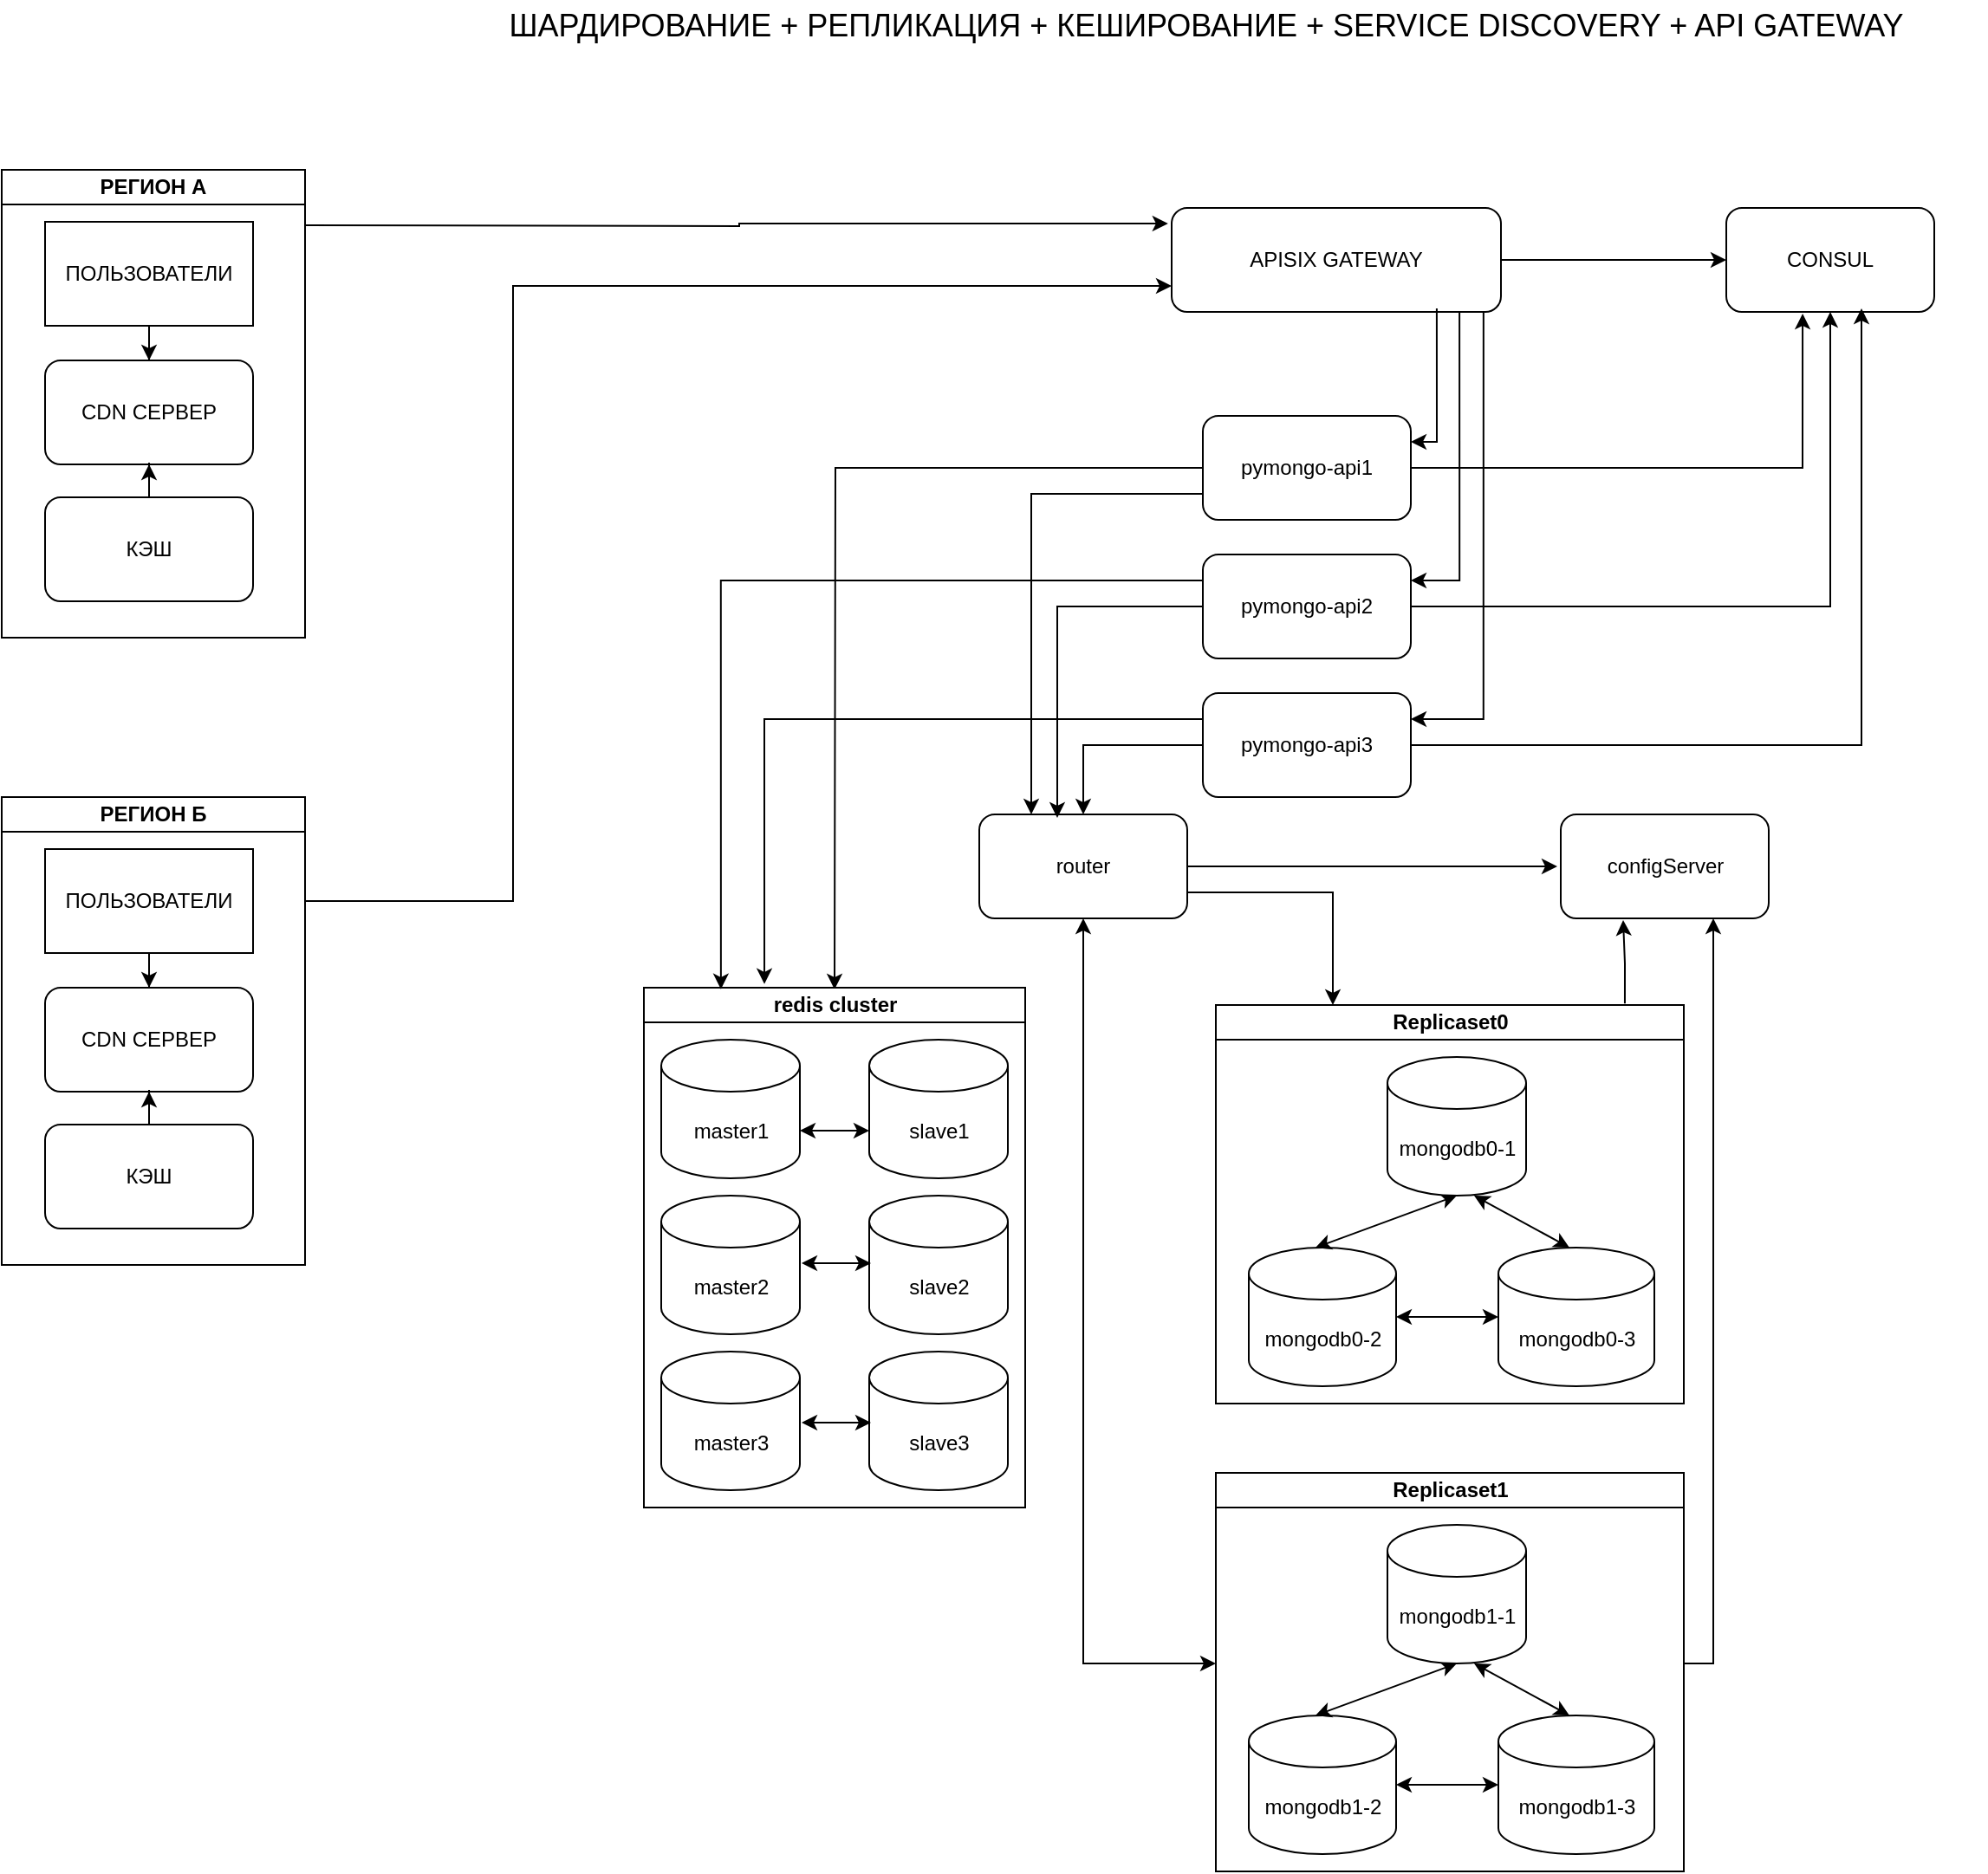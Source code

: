 <mxfile version="24.7.7">
  <diagram name="Page-1" id="-H_mtQnk-PTXWXPvYvuk">
    <mxGraphModel dx="1674" dy="759" grid="1" gridSize="10" guides="1" tooltips="1" connect="1" arrows="1" fold="1" page="1" pageScale="1" pageWidth="1169" pageHeight="827" math="0" shadow="0">
      <root>
        <mxCell id="0" />
        <mxCell id="1" parent="0" />
        <mxCell id="evDaVQiNcyYSsjcUy_6b-30" style="edgeStyle=orthogonalEdgeStyle;rounded=0;orthogonalLoop=1;jettySize=auto;html=1;entryX=0.5;entryY=0;entryDx=0;entryDy=0;" parent="1" source="zA23MoTUsTF4_91t8viU-3" edge="1">
          <mxGeometry relative="1" as="geometry">
            <mxPoint x="625.5" y="621" as="targetPoint" />
          </mxGeometry>
        </mxCell>
        <mxCell id="RqZ1px6niK_4K3MZOfol-25" style="edgeStyle=orthogonalEdgeStyle;rounded=0;orthogonalLoop=1;jettySize=auto;html=1;entryX=0.25;entryY=0;entryDx=0;entryDy=0;exitX=0;exitY=0.75;exitDx=0;exitDy=0;" edge="1" parent="1" source="zA23MoTUsTF4_91t8viU-3" target="evDaVQiNcyYSsjcUy_6b-2">
          <mxGeometry relative="1" as="geometry" />
        </mxCell>
        <mxCell id="RqZ1px6niK_4K3MZOfol-29" style="edgeStyle=orthogonalEdgeStyle;rounded=0;orthogonalLoop=1;jettySize=auto;html=1;entryX=1;entryY=0.25;entryDx=0;entryDy=0;exitX=0.874;exitY=0.983;exitDx=0;exitDy=0;exitPerimeter=0;" edge="1" parent="1" source="RqZ1px6niK_4K3MZOfol-13" target="RqZ1px6niK_4K3MZOfol-15">
          <mxGeometry relative="1" as="geometry">
            <mxPoint x="970" y="380" as="targetPoint" />
            <mxPoint x="1030" y="330" as="sourcePoint" />
          </mxGeometry>
        </mxCell>
        <mxCell id="zA23MoTUsTF4_91t8viU-3" value="pymongo-api1" style="rounded=1;whiteSpace=wrap;html=1;" parent="1" vertex="1">
          <mxGeometry x="838" y="290" width="120" height="60" as="geometry" />
        </mxCell>
        <mxCell id="zA23MoTUsTF4_91t8viU-4" style="edgeStyle=orthogonalEdgeStyle;rounded=0;orthogonalLoop=1;jettySize=auto;html=1;exitX=1;exitY=0.5;exitDx=0;exitDy=0;entryX=0.367;entryY=1.017;entryDx=0;entryDy=0;entryPerimeter=0;" parent="1" source="zA23MoTUsTF4_91t8viU-3" target="RqZ1px6niK_4K3MZOfol-16" edge="1">
          <mxGeometry relative="1" as="geometry" />
        </mxCell>
        <mxCell id="evDaVQiNcyYSsjcUy_6b-6" style="edgeStyle=orthogonalEdgeStyle;rounded=0;orthogonalLoop=1;jettySize=auto;html=1;entryX=0;entryY=0.5;entryDx=0;entryDy=0;" parent="1" source="evDaVQiNcyYSsjcUy_6b-2" edge="1">
          <mxGeometry relative="1" as="geometry">
            <mxPoint x="1042.5" y="550" as="targetPoint" />
          </mxGeometry>
        </mxCell>
        <mxCell id="evDaVQiNcyYSsjcUy_6b-2" value="router" style="rounded=1;whiteSpace=wrap;html=1;" parent="1" vertex="1">
          <mxGeometry x="709" y="520" width="120" height="60" as="geometry" />
        </mxCell>
        <mxCell id="evDaVQiNcyYSsjcUy_6b-3" value="configServer" style="rounded=1;whiteSpace=wrap;html=1;" parent="1" vertex="1">
          <mxGeometry x="1044.5" y="520" width="120" height="60" as="geometry" />
        </mxCell>
        <mxCell id="evDaVQiNcyYSsjcUy_6b-8" value="" style="endArrow=classic;startArrow=classic;html=1;rounded=0;entryX=0.5;entryY=1;entryDx=0;entryDy=0;movable=1;resizable=1;rotatable=1;deletable=1;editable=1;locked=0;connectable=1;edgeStyle=elbowEdgeStyle;elbow=vertical;" parent="1" target="evDaVQiNcyYSsjcUy_6b-2" edge="1">
          <mxGeometry width="50" height="50" relative="1" as="geometry">
            <mxPoint x="845.5" y="1010" as="sourcePoint" />
            <mxPoint x="945.5" y="750" as="targetPoint" />
            <Array as="points">
              <mxPoint x="865.5" y="1010" />
            </Array>
          </mxGeometry>
        </mxCell>
        <mxCell id="evDaVQiNcyYSsjcUy_6b-10" style="edgeStyle=orthogonalEdgeStyle;rounded=0;orthogonalLoop=1;jettySize=auto;html=1;entryX=0.35;entryY=1.017;entryDx=0;entryDy=0;entryPerimeter=0;exitX=0.874;exitY=-0.004;exitDx=0;exitDy=0;exitPerimeter=0;" parent="1" source="evDaVQiNcyYSsjcUy_6b-19" edge="1">
          <mxGeometry relative="1" as="geometry">
            <mxPoint x="1080.5" y="581.02" as="targetPoint" />
          </mxGeometry>
        </mxCell>
        <mxCell id="evDaVQiNcyYSsjcUy_6b-11" style="edgeStyle=orthogonalEdgeStyle;rounded=0;orthogonalLoop=1;jettySize=auto;html=1;entryX=0.75;entryY=1;entryDx=0;entryDy=0;" parent="1" edge="1">
          <mxGeometry relative="1" as="geometry">
            <mxPoint x="1115.5" y="1010" as="sourcePoint" />
            <Array as="points">
              <mxPoint x="1132.5" y="1010" />
            </Array>
            <mxPoint x="1132.5" y="580" as="targetPoint" />
          </mxGeometry>
        </mxCell>
        <mxCell id="evDaVQiNcyYSsjcUy_6b-12" value="&lt;font style=&quot;font-size: 18px;&quot;&gt;ШАРДИРОВАНИЕ + РЕПЛИКАЦИЯ + КЕШИРОВАНИЕ + SERVICE DISCOVERY + API GATEWAY&lt;br&gt;&lt;/font&gt;" style="text;strokeColor=none;align=center;fillColor=none;html=1;verticalAlign=middle;whiteSpace=wrap;rounded=0;" parent="1" vertex="1">
          <mxGeometry x="390" y="50" width="900" height="30" as="geometry" />
        </mxCell>
        <mxCell id="evDaVQiNcyYSsjcUy_6b-13" value="mongodb0-2" style="shape=cylinder3;whiteSpace=wrap;html=1;boundedLbl=1;backgroundOutline=1;size=15;" parent="1" vertex="1">
          <mxGeometry x="864.5" y="770" width="85" height="80" as="geometry" />
        </mxCell>
        <mxCell id="evDaVQiNcyYSsjcUy_6b-14" value="mongodb0-3" style="shape=cylinder3;whiteSpace=wrap;html=1;boundedLbl=1;backgroundOutline=1;size=15;" parent="1" vertex="1">
          <mxGeometry x="1008.5" y="770" width="90" height="80" as="geometry" />
        </mxCell>
        <mxCell id="evDaVQiNcyYSsjcUy_6b-15" value="" style="endArrow=classic;startArrow=classic;html=1;rounded=0;entryX=0.5;entryY=1;entryDx=0;entryDy=0;entryPerimeter=0;exitX=0.5;exitY=0;exitDx=0;exitDy=0;exitPerimeter=0;" parent="1" target="zA23MoTUsTF4_91t8viU-2" edge="1">
          <mxGeometry width="50" height="50" relative="1" as="geometry">
            <mxPoint x="903" y="770" as="sourcePoint" />
            <mxPoint x="978.5" y="720" as="targetPoint" />
          </mxGeometry>
        </mxCell>
        <mxCell id="evDaVQiNcyYSsjcUy_6b-16" value="" style="endArrow=classic;startArrow=classic;html=1;rounded=0;exitX=0.5;exitY=0;exitDx=0;exitDy=0;exitPerimeter=0;entryX=0.625;entryY=1;entryDx=0;entryDy=0;entryPerimeter=0;" parent="1" target="zA23MoTUsTF4_91t8viU-2" edge="1">
          <mxGeometry width="50" height="50" relative="1" as="geometry">
            <mxPoint x="1049.5" y="770" as="sourcePoint" />
            <mxPoint x="978.5" y="720" as="targetPoint" />
          </mxGeometry>
        </mxCell>
        <mxCell id="evDaVQiNcyYSsjcUy_6b-17" value="" style="endArrow=classic;startArrow=classic;html=1;rounded=0;exitX=1;exitY=0.5;exitDx=0;exitDy=0;exitPerimeter=0;entryX=0;entryY=0.5;entryDx=0;entryDy=0;entryPerimeter=0;" parent="1" source="evDaVQiNcyYSsjcUy_6b-13" target="evDaVQiNcyYSsjcUy_6b-14" edge="1">
          <mxGeometry width="50" height="50" relative="1" as="geometry">
            <mxPoint x="895.5" y="770" as="sourcePoint" />
            <mxPoint x="945.5" y="720" as="targetPoint" />
          </mxGeometry>
        </mxCell>
        <mxCell id="evDaVQiNcyYSsjcUy_6b-19" value="Replicaset0" style="swimlane;whiteSpace=wrap;html=1;startSize=20;" parent="1" vertex="1">
          <mxGeometry x="845.5" y="630" width="270" height="230" as="geometry" />
        </mxCell>
        <mxCell id="zA23MoTUsTF4_91t8viU-2" value="mongodb0-1" style="shape=cylinder3;whiteSpace=wrap;html=1;boundedLbl=1;backgroundOutline=1;size=15;" parent="evDaVQiNcyYSsjcUy_6b-19" vertex="1">
          <mxGeometry x="99" y="30" width="80" height="80" as="geometry" />
        </mxCell>
        <mxCell id="evDaVQiNcyYSsjcUy_6b-21" style="edgeStyle=orthogonalEdgeStyle;rounded=0;orthogonalLoop=1;jettySize=auto;html=1;entryX=0.25;entryY=0;entryDx=0;entryDy=0;exitX=1;exitY=0.75;exitDx=0;exitDy=0;" parent="1" source="evDaVQiNcyYSsjcUy_6b-2" target="evDaVQiNcyYSsjcUy_6b-19" edge="1">
          <mxGeometry relative="1" as="geometry" />
        </mxCell>
        <mxCell id="evDaVQiNcyYSsjcUy_6b-22" value="mongodb1-2" style="shape=cylinder3;whiteSpace=wrap;html=1;boundedLbl=1;backgroundOutline=1;size=15;" parent="1" vertex="1">
          <mxGeometry x="864.5" y="1040" width="85" height="80" as="geometry" />
        </mxCell>
        <mxCell id="evDaVQiNcyYSsjcUy_6b-23" value="mongodb1-3" style="shape=cylinder3;whiteSpace=wrap;html=1;boundedLbl=1;backgroundOutline=1;size=15;" parent="1" vertex="1">
          <mxGeometry x="1008.5" y="1040" width="90" height="80" as="geometry" />
        </mxCell>
        <mxCell id="evDaVQiNcyYSsjcUy_6b-24" value="" style="endArrow=classic;startArrow=classic;html=1;rounded=0;entryX=0.5;entryY=1;entryDx=0;entryDy=0;entryPerimeter=0;exitX=0.5;exitY=0;exitDx=0;exitDy=0;exitPerimeter=0;" parent="1" target="evDaVQiNcyYSsjcUy_6b-28" edge="1">
          <mxGeometry width="50" height="50" relative="1" as="geometry">
            <mxPoint x="903" y="1040" as="sourcePoint" />
            <mxPoint x="978.5" y="990" as="targetPoint" />
          </mxGeometry>
        </mxCell>
        <mxCell id="evDaVQiNcyYSsjcUy_6b-25" value="" style="endArrow=classic;startArrow=classic;html=1;rounded=0;exitX=0.5;exitY=0;exitDx=0;exitDy=0;exitPerimeter=0;entryX=0.625;entryY=1;entryDx=0;entryDy=0;entryPerimeter=0;" parent="1" target="evDaVQiNcyYSsjcUy_6b-28" edge="1">
          <mxGeometry width="50" height="50" relative="1" as="geometry">
            <mxPoint x="1049.5" y="1040" as="sourcePoint" />
            <mxPoint x="978.5" y="990" as="targetPoint" />
          </mxGeometry>
        </mxCell>
        <mxCell id="evDaVQiNcyYSsjcUy_6b-26" value="" style="endArrow=classic;startArrow=classic;html=1;rounded=0;exitX=1;exitY=0.5;exitDx=0;exitDy=0;exitPerimeter=0;entryX=0;entryY=0.5;entryDx=0;entryDy=0;entryPerimeter=0;" parent="1" source="evDaVQiNcyYSsjcUy_6b-22" target="evDaVQiNcyYSsjcUy_6b-23" edge="1">
          <mxGeometry width="50" height="50" relative="1" as="geometry">
            <mxPoint x="895.5" y="1040" as="sourcePoint" />
            <mxPoint x="945.5" y="990" as="targetPoint" />
          </mxGeometry>
        </mxCell>
        <mxCell id="evDaVQiNcyYSsjcUy_6b-27" value="Replicaset1" style="swimlane;whiteSpace=wrap;html=1;startSize=20;" parent="1" vertex="1">
          <mxGeometry x="845.5" y="900" width="270" height="230" as="geometry" />
        </mxCell>
        <mxCell id="evDaVQiNcyYSsjcUy_6b-28" value="mongodb1-1" style="shape=cylinder3;whiteSpace=wrap;html=1;boundedLbl=1;backgroundOutline=1;size=15;" parent="evDaVQiNcyYSsjcUy_6b-27" vertex="1">
          <mxGeometry x="99" y="30" width="80" height="80" as="geometry" />
        </mxCell>
        <mxCell id="RqZ1px6niK_4K3MZOfol-7" value="redis cluster" style="swimlane;whiteSpace=wrap;html=1;startSize=20;" vertex="1" parent="1">
          <mxGeometry x="515.5" y="620" width="220" height="300" as="geometry" />
        </mxCell>
        <mxCell id="RqZ1px6niK_4K3MZOfol-1" value="&lt;div&gt;master1&lt;/div&gt;" style="shape=cylinder3;whiteSpace=wrap;html=1;boundedLbl=1;backgroundOutline=1;size=15;" vertex="1" parent="RqZ1px6niK_4K3MZOfol-7">
          <mxGeometry x="10" y="30" width="80" height="80" as="geometry" />
        </mxCell>
        <mxCell id="RqZ1px6niK_4K3MZOfol-2" value="slave1" style="shape=cylinder3;whiteSpace=wrap;html=1;boundedLbl=1;backgroundOutline=1;size=15;" vertex="1" parent="RqZ1px6niK_4K3MZOfol-7">
          <mxGeometry x="130" y="30" width="80" height="80" as="geometry" />
        </mxCell>
        <mxCell id="RqZ1px6niK_4K3MZOfol-3" value="master2" style="shape=cylinder3;whiteSpace=wrap;html=1;boundedLbl=1;backgroundOutline=1;size=15;" vertex="1" parent="RqZ1px6niK_4K3MZOfol-7">
          <mxGeometry x="10" y="120" width="80" height="80" as="geometry" />
        </mxCell>
        <mxCell id="RqZ1px6niK_4K3MZOfol-4" value="&lt;div&gt;slave2&lt;/div&gt;" style="shape=cylinder3;whiteSpace=wrap;html=1;boundedLbl=1;backgroundOutline=1;size=15;" vertex="1" parent="RqZ1px6niK_4K3MZOfol-7">
          <mxGeometry x="130" y="120" width="80" height="80" as="geometry" />
        </mxCell>
        <mxCell id="RqZ1px6niK_4K3MZOfol-5" value="master3" style="shape=cylinder3;whiteSpace=wrap;html=1;boundedLbl=1;backgroundOutline=1;size=15;" vertex="1" parent="RqZ1px6niK_4K3MZOfol-7">
          <mxGeometry x="10" y="210" width="80" height="80" as="geometry" />
        </mxCell>
        <mxCell id="RqZ1px6niK_4K3MZOfol-6" value="&lt;div&gt;slave3&lt;/div&gt;" style="shape=cylinder3;whiteSpace=wrap;html=1;boundedLbl=1;backgroundOutline=1;size=15;" vertex="1" parent="RqZ1px6niK_4K3MZOfol-7">
          <mxGeometry x="130" y="210" width="80" height="80" as="geometry" />
        </mxCell>
        <mxCell id="RqZ1px6niK_4K3MZOfol-9" value="" style="endArrow=classic;startArrow=classic;html=1;rounded=0;exitX=1;exitY=0;exitDx=0;exitDy=52.5;exitPerimeter=0;entryX=0;entryY=0;entryDx=0;entryDy=52.5;entryPerimeter=0;" edge="1" parent="RqZ1px6niK_4K3MZOfol-7" source="RqZ1px6niK_4K3MZOfol-1" target="RqZ1px6niK_4K3MZOfol-2">
          <mxGeometry width="50" height="50" relative="1" as="geometry">
            <mxPoint x="380" y="270" as="sourcePoint" />
            <mxPoint x="430" y="220" as="targetPoint" />
          </mxGeometry>
        </mxCell>
        <mxCell id="RqZ1px6niK_4K3MZOfol-10" value="" style="endArrow=classic;startArrow=classic;html=1;rounded=0;exitX=1;exitY=0;exitDx=0;exitDy=52.5;exitPerimeter=0;entryX=0;entryY=0;entryDx=0;entryDy=52.5;entryPerimeter=0;" edge="1" parent="1">
          <mxGeometry width="50" height="50" relative="1" as="geometry">
            <mxPoint x="606.5" y="779" as="sourcePoint" />
            <mxPoint x="646.5" y="779" as="targetPoint" />
            <Array as="points">
              <mxPoint x="626.5" y="779" />
            </Array>
          </mxGeometry>
        </mxCell>
        <mxCell id="RqZ1px6niK_4K3MZOfol-11" value="" style="endArrow=classic;startArrow=classic;html=1;rounded=0;exitX=1;exitY=0;exitDx=0;exitDy=52.5;exitPerimeter=0;entryX=0;entryY=0;entryDx=0;entryDy=52.5;entryPerimeter=0;" edge="1" parent="1">
          <mxGeometry width="50" height="50" relative="1" as="geometry">
            <mxPoint x="606.5" y="871" as="sourcePoint" />
            <mxPoint x="646.5" y="871" as="targetPoint" />
            <Array as="points">
              <mxPoint x="626.5" y="871" />
            </Array>
          </mxGeometry>
        </mxCell>
        <mxCell id="RqZ1px6niK_4K3MZOfol-22" style="edgeStyle=orthogonalEdgeStyle;rounded=0;orthogonalLoop=1;jettySize=auto;html=1;" edge="1" parent="1" source="RqZ1px6niK_4K3MZOfol-13" target="RqZ1px6niK_4K3MZOfol-16">
          <mxGeometry relative="1" as="geometry" />
        </mxCell>
        <mxCell id="RqZ1px6niK_4K3MZOfol-30" style="edgeStyle=orthogonalEdgeStyle;rounded=0;orthogonalLoop=1;jettySize=auto;html=1;entryX=1;entryY=0.25;entryDx=0;entryDy=0;exitX=0.947;exitY=1;exitDx=0;exitDy=0;exitPerimeter=0;" edge="1" parent="1" source="RqZ1px6niK_4K3MZOfol-13" target="RqZ1px6niK_4K3MZOfol-14">
          <mxGeometry relative="1" as="geometry" />
        </mxCell>
        <mxCell id="RqZ1px6niK_4K3MZOfol-13" value="&lt;font style=&quot;font-size: 12px;&quot;&gt;APISIX GATEWAY&lt;/font&gt;" style="rounded=1;whiteSpace=wrap;html=1;" vertex="1" parent="1">
          <mxGeometry x="820" y="170" width="190" height="60" as="geometry" />
        </mxCell>
        <mxCell id="RqZ1px6niK_4K3MZOfol-23" style="edgeStyle=orthogonalEdgeStyle;rounded=0;orthogonalLoop=1;jettySize=auto;html=1;entryX=0.5;entryY=0;entryDx=0;entryDy=0;" edge="1" parent="1" source="RqZ1px6niK_4K3MZOfol-14" target="evDaVQiNcyYSsjcUy_6b-2">
          <mxGeometry relative="1" as="geometry" />
        </mxCell>
        <mxCell id="RqZ1px6niK_4K3MZOfol-14" value="pymongo-api3" style="rounded=1;whiteSpace=wrap;html=1;" vertex="1" parent="1">
          <mxGeometry x="838" y="450" width="120" height="60" as="geometry" />
        </mxCell>
        <mxCell id="RqZ1px6niK_4K3MZOfol-20" style="edgeStyle=orthogonalEdgeStyle;rounded=0;orthogonalLoop=1;jettySize=auto;html=1;entryX=0.5;entryY=1;entryDx=0;entryDy=0;" edge="1" parent="1" source="RqZ1px6niK_4K3MZOfol-15" target="RqZ1px6niK_4K3MZOfol-16">
          <mxGeometry relative="1" as="geometry" />
        </mxCell>
        <mxCell id="RqZ1px6niK_4K3MZOfol-15" value="pymongo-api2" style="rounded=1;whiteSpace=wrap;html=1;" vertex="1" parent="1">
          <mxGeometry x="838" y="370" width="120" height="60" as="geometry" />
        </mxCell>
        <mxCell id="RqZ1px6niK_4K3MZOfol-16" value="CONSUL" style="rounded=1;whiteSpace=wrap;html=1;" vertex="1" parent="1">
          <mxGeometry x="1140" y="170" width="120" height="60" as="geometry" />
        </mxCell>
        <mxCell id="RqZ1px6niK_4K3MZOfol-21" style="edgeStyle=orthogonalEdgeStyle;rounded=0;orthogonalLoop=1;jettySize=auto;html=1;entryX=0.65;entryY=0.967;entryDx=0;entryDy=0;entryPerimeter=0;" edge="1" parent="1" source="RqZ1px6niK_4K3MZOfol-14" target="RqZ1px6niK_4K3MZOfol-16">
          <mxGeometry relative="1" as="geometry" />
        </mxCell>
        <mxCell id="RqZ1px6niK_4K3MZOfol-24" style="edgeStyle=orthogonalEdgeStyle;rounded=0;orthogonalLoop=1;jettySize=auto;html=1;entryX=0.375;entryY=0.033;entryDx=0;entryDy=0;entryPerimeter=0;" edge="1" parent="1" source="RqZ1px6niK_4K3MZOfol-15" target="evDaVQiNcyYSsjcUy_6b-2">
          <mxGeometry relative="1" as="geometry" />
        </mxCell>
        <mxCell id="RqZ1px6niK_4K3MZOfol-27" style="edgeStyle=orthogonalEdgeStyle;rounded=0;orthogonalLoop=1;jettySize=auto;html=1;entryX=1;entryY=0.25;entryDx=0;entryDy=0;exitX=0.805;exitY=0.967;exitDx=0;exitDy=0;exitPerimeter=0;" edge="1" parent="1" source="RqZ1px6niK_4K3MZOfol-13" target="zA23MoTUsTF4_91t8viU-3">
          <mxGeometry relative="1" as="geometry">
            <Array as="points">
              <mxPoint x="973" y="305" />
            </Array>
          </mxGeometry>
        </mxCell>
        <mxCell id="RqZ1px6niK_4K3MZOfol-32" style="edgeStyle=orthogonalEdgeStyle;rounded=0;orthogonalLoop=1;jettySize=auto;html=1;entryX=0.202;entryY=0.003;entryDx=0;entryDy=0;entryPerimeter=0;exitX=0;exitY=0.25;exitDx=0;exitDy=0;" edge="1" parent="1" source="RqZ1px6niK_4K3MZOfol-15" target="RqZ1px6niK_4K3MZOfol-7">
          <mxGeometry relative="1" as="geometry" />
        </mxCell>
        <mxCell id="RqZ1px6niK_4K3MZOfol-33" style="edgeStyle=orthogonalEdgeStyle;rounded=0;orthogonalLoop=1;jettySize=auto;html=1;entryX=0.316;entryY=-0.007;entryDx=0;entryDy=0;entryPerimeter=0;exitX=0;exitY=0.25;exitDx=0;exitDy=0;" edge="1" parent="1" source="RqZ1px6niK_4K3MZOfol-14" target="RqZ1px6niK_4K3MZOfol-7">
          <mxGeometry relative="1" as="geometry" />
        </mxCell>
        <mxCell id="RqZ1px6niK_4K3MZOfol-37" value="РЕГИОН А" style="swimlane;whiteSpace=wrap;html=1;startSize=20;" vertex="1" parent="1">
          <mxGeometry x="145" y="148" width="175" height="270" as="geometry" />
        </mxCell>
        <mxCell id="RqZ1px6niK_4K3MZOfol-44" style="edgeStyle=orthogonalEdgeStyle;rounded=0;orthogonalLoop=1;jettySize=auto;html=1;" edge="1" parent="RqZ1px6niK_4K3MZOfol-37" source="RqZ1px6niK_4K3MZOfol-35" target="RqZ1px6niK_4K3MZOfol-36">
          <mxGeometry relative="1" as="geometry" />
        </mxCell>
        <mxCell id="RqZ1px6niK_4K3MZOfol-35" value="ПОЛЬЗОВАТЕЛИ" style="rounded=0;whiteSpace=wrap;html=1;" vertex="1" parent="RqZ1px6niK_4K3MZOfol-37">
          <mxGeometry x="25" y="30" width="120" height="60" as="geometry" />
        </mxCell>
        <mxCell id="RqZ1px6niK_4K3MZOfol-36" value="CDN СЕРВЕР" style="rounded=1;whiteSpace=wrap;html=1;" vertex="1" parent="RqZ1px6niK_4K3MZOfol-37">
          <mxGeometry x="25" y="110" width="120" height="60" as="geometry" />
        </mxCell>
        <mxCell id="RqZ1px6niK_4K3MZOfol-45" style="edgeStyle=orthogonalEdgeStyle;rounded=0;orthogonalLoop=1;jettySize=auto;html=1;" edge="1" parent="RqZ1px6niK_4K3MZOfol-37" source="RqZ1px6niK_4K3MZOfol-39" target="RqZ1px6niK_4K3MZOfol-36">
          <mxGeometry relative="1" as="geometry" />
        </mxCell>
        <mxCell id="RqZ1px6niK_4K3MZOfol-39" value="КЭШ" style="rounded=1;whiteSpace=wrap;html=1;" vertex="1" parent="RqZ1px6niK_4K3MZOfol-37">
          <mxGeometry x="25" y="189" width="120" height="60" as="geometry" />
        </mxCell>
        <mxCell id="RqZ1px6niK_4K3MZOfol-40" value="РЕГИОН Б" style="swimlane;whiteSpace=wrap;html=1;startSize=20;" vertex="1" parent="1">
          <mxGeometry x="145" y="510" width="175" height="270" as="geometry" />
        </mxCell>
        <mxCell id="RqZ1px6niK_4K3MZOfol-46" style="edgeStyle=orthogonalEdgeStyle;rounded=0;orthogonalLoop=1;jettySize=auto;html=1;" edge="1" parent="RqZ1px6niK_4K3MZOfol-40" source="RqZ1px6niK_4K3MZOfol-41" target="RqZ1px6niK_4K3MZOfol-42">
          <mxGeometry relative="1" as="geometry" />
        </mxCell>
        <mxCell id="RqZ1px6niK_4K3MZOfol-41" value="ПОЛЬЗОВАТЕЛИ" style="rounded=0;whiteSpace=wrap;html=1;" vertex="1" parent="RqZ1px6niK_4K3MZOfol-40">
          <mxGeometry x="25" y="30" width="120" height="60" as="geometry" />
        </mxCell>
        <mxCell id="RqZ1px6niK_4K3MZOfol-42" value="CDN СЕРВЕР" style="rounded=1;whiteSpace=wrap;html=1;" vertex="1" parent="RqZ1px6niK_4K3MZOfol-40">
          <mxGeometry x="25" y="110" width="120" height="60" as="geometry" />
        </mxCell>
        <mxCell id="RqZ1px6niK_4K3MZOfol-47" style="edgeStyle=orthogonalEdgeStyle;rounded=0;orthogonalLoop=1;jettySize=auto;html=1;entryX=0.5;entryY=1;entryDx=0;entryDy=0;" edge="1" parent="RqZ1px6niK_4K3MZOfol-40" source="RqZ1px6niK_4K3MZOfol-43" target="RqZ1px6niK_4K3MZOfol-42">
          <mxGeometry relative="1" as="geometry" />
        </mxCell>
        <mxCell id="RqZ1px6niK_4K3MZOfol-43" value="КЭШ" style="rounded=1;whiteSpace=wrap;html=1;" vertex="1" parent="RqZ1px6niK_4K3MZOfol-40">
          <mxGeometry x="25" y="189" width="120" height="60" as="geometry" />
        </mxCell>
        <mxCell id="RqZ1px6niK_4K3MZOfol-48" style="edgeStyle=orthogonalEdgeStyle;rounded=0;orthogonalLoop=1;jettySize=auto;html=1;entryX=0;entryY=0.75;entryDx=0;entryDy=0;" edge="1" parent="1" target="RqZ1px6niK_4K3MZOfol-13">
          <mxGeometry relative="1" as="geometry">
            <mxPoint x="320" y="570" as="sourcePoint" />
            <Array as="points">
              <mxPoint x="440" y="570" />
              <mxPoint x="440" y="215" />
            </Array>
          </mxGeometry>
        </mxCell>
        <mxCell id="RqZ1px6niK_4K3MZOfol-50" style="edgeStyle=orthogonalEdgeStyle;rounded=0;orthogonalLoop=1;jettySize=auto;html=1;entryX=-0.011;entryY=0.15;entryDx=0;entryDy=0;entryPerimeter=0;" edge="1" parent="1" target="RqZ1px6niK_4K3MZOfol-13">
          <mxGeometry relative="1" as="geometry">
            <mxPoint x="320" y="180" as="sourcePoint" />
          </mxGeometry>
        </mxCell>
      </root>
    </mxGraphModel>
  </diagram>
</mxfile>
